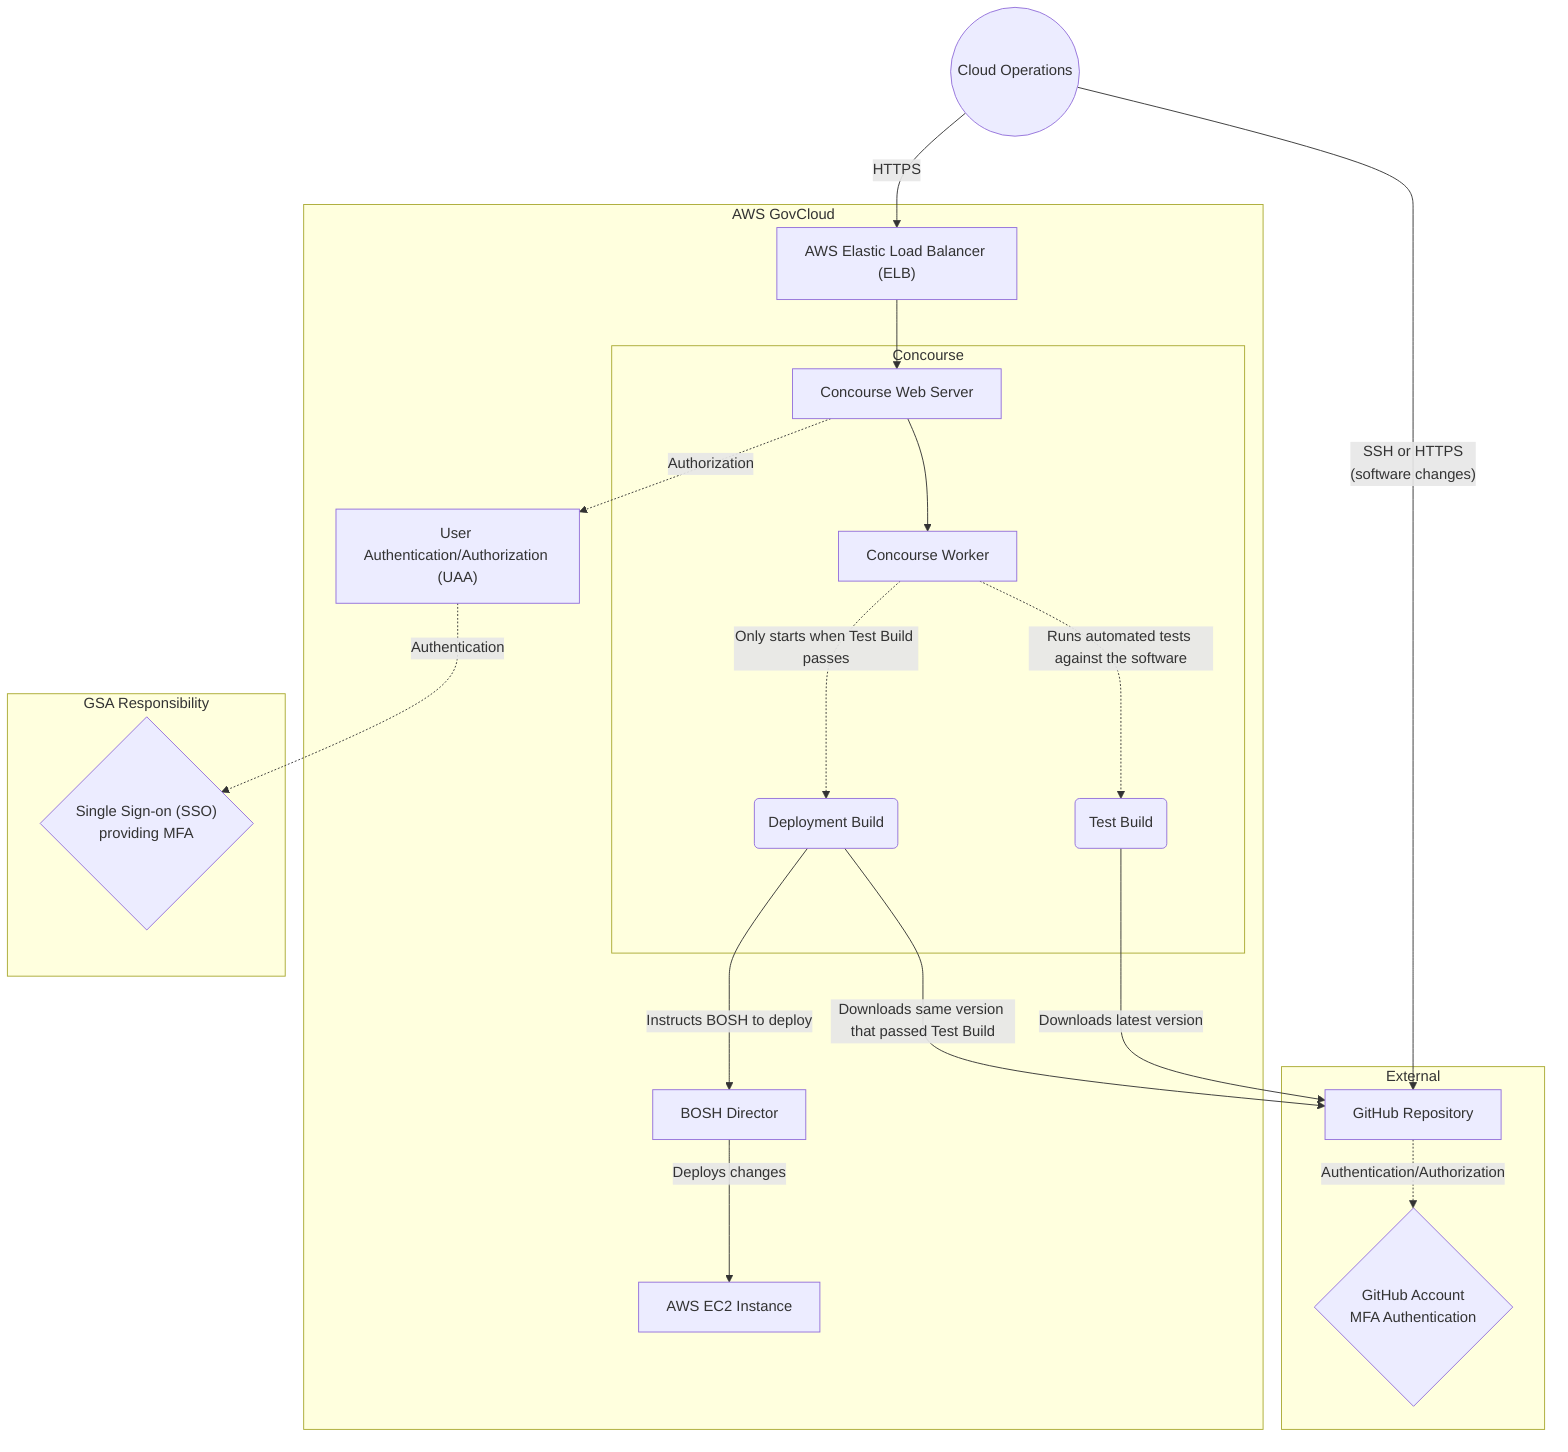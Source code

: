 %% title: 10-4.4 Software Deployment Data Flow
%% description: Section 10 - System Environment - Figure 10-4.3 Software Deployment Data Flow
graph TD
  subgraph AWS GovCloud
    subgraph Concourse
      web["Concourse Web Server"]
      worker["Concourse Worker"]
      test-job("Test Build")
      deploy-job("Deployment Build")
    end
    elb["AWS Elastic Load Balancer (ELB)"]
    UAA["User Authentication/Authorization (UAA)"]
    bosh["BOSH Director"]
    ec2["AWS EC2 Instance"]
  end
  subgraph External
    github["GitHub Repository"]
    github-auth{"GitHub Account<br>MFA Authentication"}
  end
  subgraph GSA Responsibility
    SAML{"Single Sign-on (SSO)<br>providing MFA"}
  end
  Ops((Cloud Operations))

  Ops--"SSH or HTTPS<br>(software changes)"-->github
  Ops--HTTPS-->elb
  elb-->web
  web-->worker
  web-.Authorization.->UAA
  UAA-.Authentication.->SAML
  github-."Authentication/Authorization".->github-auth
  worker-.Runs automated tests against the software.->test-job
  worker-."Only starts when Test Build passes".->deploy-job
  test-job--Downloads latest version-->github
  deploy-job--Downloads same version that passed Test Build-->github
  deploy-job--Instructs BOSH to deploy-->bosh
  bosh--Deploys changes-->ec2
